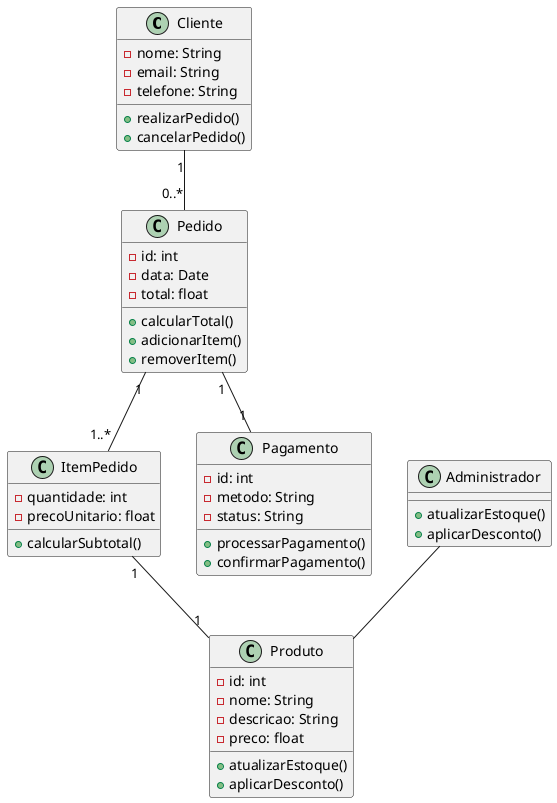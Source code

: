 @startuml ClassDiagram
class Cliente {
  - nome: String
  - email: String
  - telefone: String
  + realizarPedido()
  + cancelarPedido()
}

class Administrador {
  + atualizarEstoque()
  + aplicarDesconto()
}

class Produto {
  - id: int
  - nome: String
  - descricao: String
  - preco: float
  + atualizarEstoque()
  + aplicarDesconto()
}

class Pedido {
  - id: int
  - data: Date
  - total: float
  + calcularTotal()
  + adicionarItem()
  + removerItem()
}

class ItemPedido {
  - quantidade: int
  - precoUnitario: float
  + calcularSubtotal()
}

class Pagamento {
  - id: int
  - metodo: String
  - status: String
  + processarPagamento()
  + confirmarPagamento()
}

Cliente "1" -- "0..*" Pedido
Administrador -- Produto
Pedido "1" -- "1..*" ItemPedido
ItemPedido "1" -- "1" Produto
Pedido "1" -- "1" Pagamento
@enduml